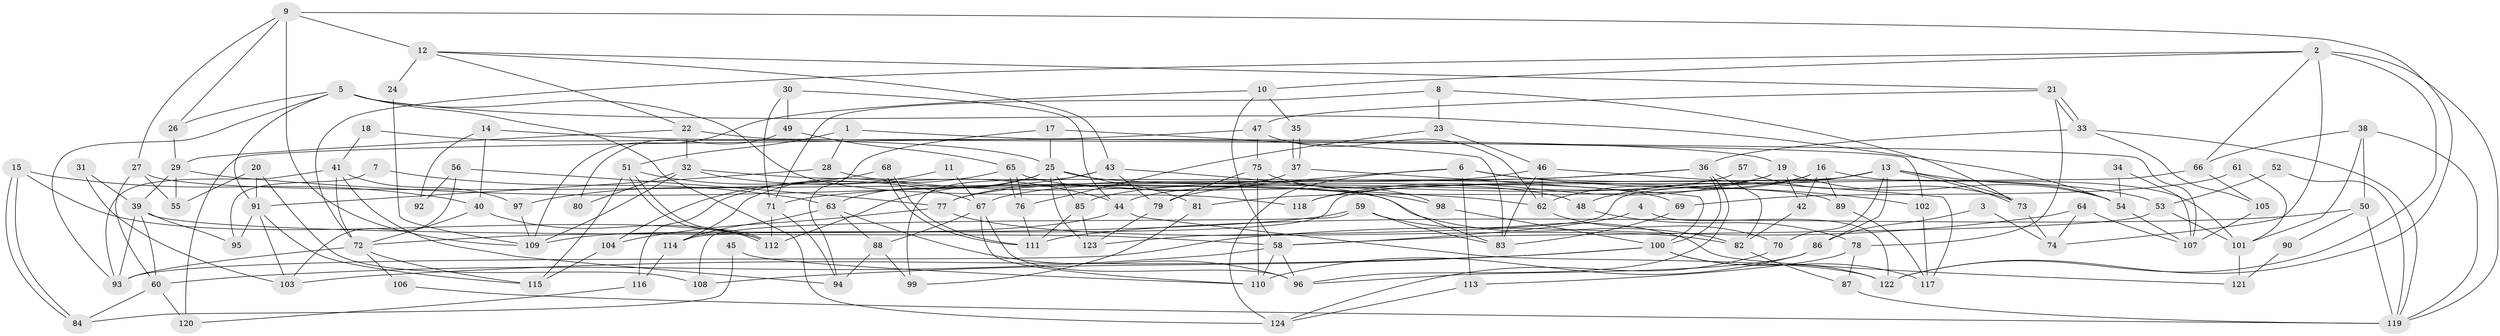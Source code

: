// coarse degree distribution, {3: 0.20930232558139536, 8: 0.03488372093023256, 2: 0.1511627906976744, 9: 0.03488372093023256, 5: 0.22093023255813954, 4: 0.18604651162790697, 6: 0.046511627906976744, 10: 0.03488372093023256, 7: 0.046511627906976744, 11: 0.011627906976744186, 12: 0.011627906976744186, 13: 0.011627906976744186}
// Generated by graph-tools (version 1.1) at 2025/18/03/04/25 18:18:46]
// undirected, 124 vertices, 248 edges
graph export_dot {
graph [start="1"]
  node [color=gray90,style=filled];
  1;
  2;
  3;
  4;
  5;
  6;
  7;
  8;
  9;
  10;
  11;
  12;
  13;
  14;
  15;
  16;
  17;
  18;
  19;
  20;
  21;
  22;
  23;
  24;
  25;
  26;
  27;
  28;
  29;
  30;
  31;
  32;
  33;
  34;
  35;
  36;
  37;
  38;
  39;
  40;
  41;
  42;
  43;
  44;
  45;
  46;
  47;
  48;
  49;
  50;
  51;
  52;
  53;
  54;
  55;
  56;
  57;
  58;
  59;
  60;
  61;
  62;
  63;
  64;
  65;
  66;
  67;
  68;
  69;
  70;
  71;
  72;
  73;
  74;
  75;
  76;
  77;
  78;
  79;
  80;
  81;
  82;
  83;
  84;
  85;
  86;
  87;
  88;
  89;
  90;
  91;
  92;
  93;
  94;
  95;
  96;
  97;
  98;
  99;
  100;
  101;
  102;
  103;
  104;
  105;
  106;
  107;
  108;
  109;
  110;
  111;
  112;
  113;
  114;
  115;
  116;
  117;
  118;
  119;
  120;
  121;
  122;
  123;
  124;
  1 -- 28;
  1 -- 51;
  1 -- 102;
  2 -- 66;
  2 -- 10;
  2 -- 72;
  2 -- 74;
  2 -- 119;
  2 -- 122;
  3 -- 74;
  3 -- 86;
  4 -- 122;
  4 -- 58;
  5 -- 93;
  5 -- 26;
  5 -- 54;
  5 -- 91;
  5 -- 118;
  5 -- 124;
  6 -- 113;
  6 -- 124;
  6 -- 53;
  6 -- 79;
  6 -- 102;
  7 -- 95;
  7 -- 63;
  8 -- 23;
  8 -- 71;
  8 -- 73;
  9 -- 109;
  9 -- 122;
  9 -- 12;
  9 -- 26;
  9 -- 27;
  10 -- 58;
  10 -- 109;
  10 -- 35;
  11 -- 104;
  11 -- 67;
  12 -- 21;
  12 -- 22;
  12 -- 24;
  12 -- 43;
  13 -- 73;
  13 -- 73;
  13 -- 114;
  13 -- 48;
  13 -- 54;
  13 -- 70;
  13 -- 86;
  13 -- 118;
  14 -- 19;
  14 -- 40;
  14 -- 92;
  15 -- 112;
  15 -- 84;
  15 -- 84;
  15 -- 40;
  16 -- 89;
  16 -- 62;
  16 -- 42;
  16 -- 81;
  16 -- 101;
  17 -- 25;
  17 -- 94;
  17 -- 83;
  18 -- 41;
  18 -- 25;
  19 -- 54;
  19 -- 118;
  19 -- 42;
  19 -- 44;
  20 -- 91;
  20 -- 108;
  20 -- 55;
  21 -- 33;
  21 -- 33;
  21 -- 78;
  21 -- 47;
  22 -- 29;
  22 -- 32;
  22 -- 107;
  23 -- 46;
  23 -- 76;
  24 -- 109;
  25 -- 63;
  25 -- 85;
  25 -- 48;
  25 -- 81;
  25 -- 114;
  25 -- 123;
  26 -- 29;
  27 -- 82;
  27 -- 55;
  27 -- 60;
  28 -- 98;
  28 -- 91;
  29 -- 39;
  29 -- 55;
  29 -- 62;
  30 -- 71;
  30 -- 44;
  30 -- 49;
  31 -- 39;
  31 -- 103;
  32 -- 44;
  32 -- 80;
  32 -- 89;
  32 -- 109;
  33 -- 119;
  33 -- 36;
  33 -- 105;
  34 -- 107;
  34 -- 54;
  35 -- 37;
  35 -- 37;
  36 -- 96;
  36 -- 71;
  36 -- 82;
  36 -- 85;
  36 -- 100;
  37 -- 100;
  37 -- 77;
  38 -- 50;
  38 -- 66;
  38 -- 101;
  38 -- 119;
  39 -- 60;
  39 -- 93;
  39 -- 58;
  39 -- 95;
  40 -- 112;
  40 -- 72;
  41 -- 72;
  41 -- 93;
  41 -- 94;
  41 -- 97;
  42 -- 82;
  43 -- 112;
  43 -- 79;
  43 -- 83;
  43 -- 99;
  44 -- 122;
  44 -- 109;
  45 -- 84;
  45 -- 110;
  46 -- 83;
  46 -- 77;
  46 -- 62;
  46 -- 117;
  47 -- 62;
  47 -- 75;
  47 -- 120;
  48 -- 78;
  49 -- 65;
  49 -- 80;
  50 -- 111;
  50 -- 119;
  50 -- 90;
  51 -- 67;
  51 -- 112;
  51 -- 112;
  51 -- 115;
  52 -- 53;
  52 -- 119;
  53 -- 101;
  53 -- 58;
  54 -- 107;
  56 -- 77;
  56 -- 103;
  56 -- 92;
  57 -- 73;
  57 -- 67;
  58 -- 60;
  58 -- 96;
  58 -- 110;
  59 -- 83;
  59 -- 72;
  59 -- 108;
  59 -- 121;
  60 -- 84;
  60 -- 120;
  61 -- 101;
  61 -- 69;
  62 -- 70;
  63 -- 96;
  63 -- 88;
  63 -- 114;
  64 -- 74;
  64 -- 107;
  64 -- 93;
  65 -- 76;
  65 -- 76;
  65 -- 116;
  65 -- 69;
  66 -- 105;
  66 -- 123;
  67 -- 96;
  67 -- 110;
  67 -- 88;
  68 -- 97;
  68 -- 111;
  68 -- 111;
  69 -- 83;
  70 -- 124;
  71 -- 94;
  71 -- 112;
  72 -- 93;
  72 -- 106;
  72 -- 115;
  73 -- 74;
  75 -- 79;
  75 -- 98;
  75 -- 110;
  76 -- 111;
  77 -- 82;
  77 -- 104;
  78 -- 87;
  78 -- 113;
  79 -- 123;
  81 -- 99;
  82 -- 87;
  85 -- 123;
  85 -- 111;
  86 -- 110;
  86 -- 96;
  87 -- 119;
  88 -- 99;
  88 -- 94;
  89 -- 117;
  90 -- 121;
  91 -- 115;
  91 -- 95;
  91 -- 103;
  97 -- 109;
  98 -- 100;
  100 -- 117;
  100 -- 103;
  100 -- 108;
  100 -- 122;
  101 -- 121;
  102 -- 117;
  104 -- 115;
  105 -- 107;
  106 -- 119;
  113 -- 124;
  114 -- 116;
  116 -- 120;
}
